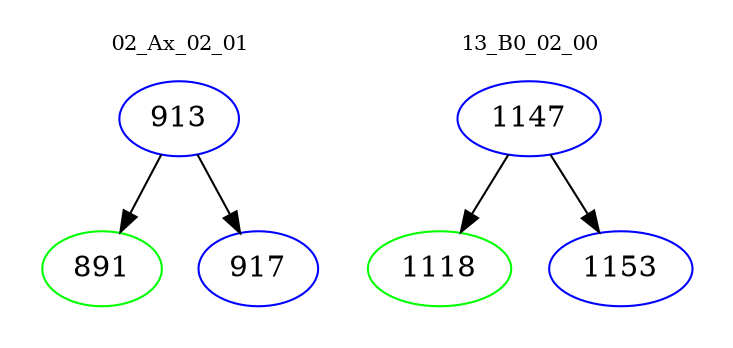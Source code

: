 digraph{
subgraph cluster_0 {
color = white
label = "02_Ax_02_01";
fontsize=10;
T0_913 [label="913", color="blue"]
T0_913 -> T0_891 [color="black"]
T0_891 [label="891", color="green"]
T0_913 -> T0_917 [color="black"]
T0_917 [label="917", color="blue"]
}
subgraph cluster_1 {
color = white
label = "13_B0_02_00";
fontsize=10;
T1_1147 [label="1147", color="blue"]
T1_1147 -> T1_1118 [color="black"]
T1_1118 [label="1118", color="green"]
T1_1147 -> T1_1153 [color="black"]
T1_1153 [label="1153", color="blue"]
}
}
